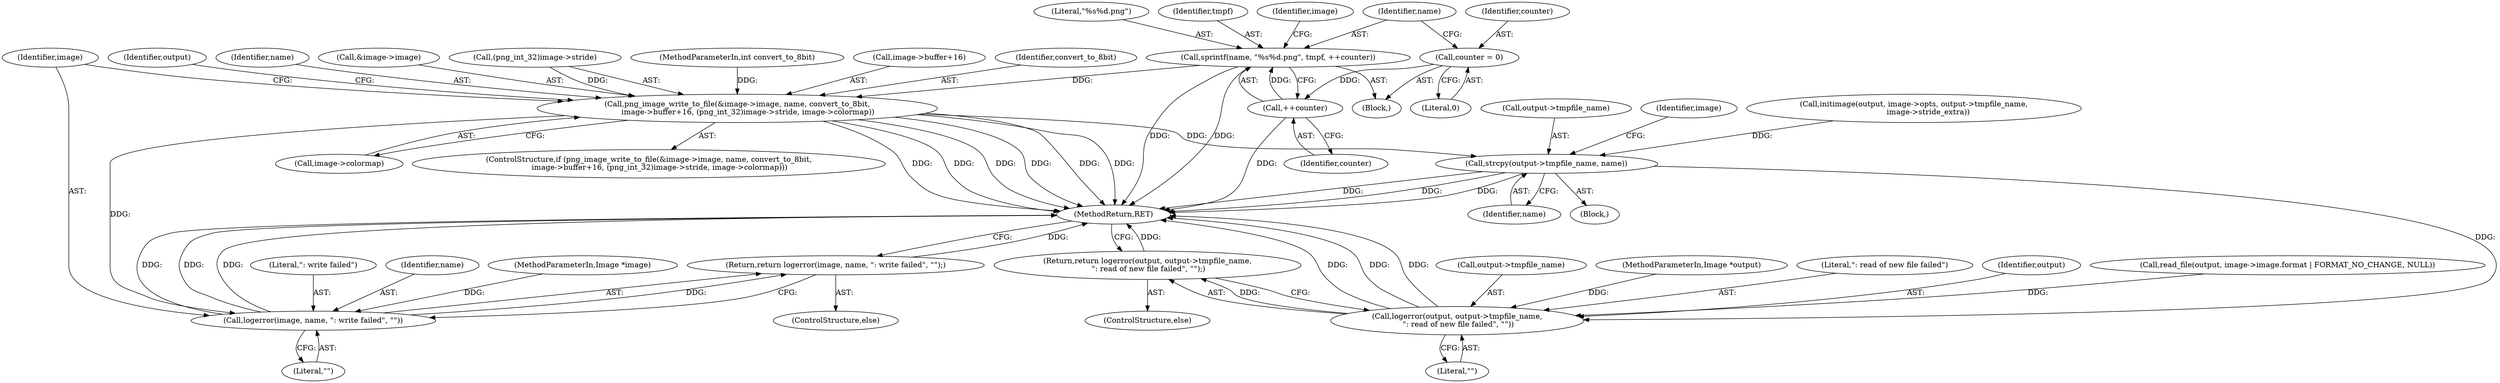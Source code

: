 digraph "0_Android_9d4853418ab2f754c2b63e091c29c5529b8b86ca_31@API" {
"1000221" [label="(Call,sprintf(name, \"%s%d.png\", tmpf, ++counter))"];
"1000225" [label="(Call,++counter)"];
"1000217" [label="(Call,counter = 0)"];
"1000228" [label="(Call,png_image_write_to_file(&image->image, name, convert_to_8bit,\n         image->buffer+16, (png_int_32)image->stride, image->colormap))"];
"1000260" [label="(Call,strcpy(output->tmpfile_name, name))"];
"1000333" [label="(Call,logerror(output, output->tmpfile_name,\n \": read of new file failed\", \"\"))"];
"1000332" [label="(Return,return logerror(output, output->tmpfile_name,\n \": read of new file failed\", \"\");)"];
"1000273" [label="(Call,logerror(image, name, \": write failed\", \"\"))"];
"1000272" [label="(Return,return logerror(image, name, \": write failed\", \"\");)"];
"1000234" [label="(Identifier,convert_to_8bit)"];
"1000227" [label="(ControlStructure,if (png_image_write_to_file(&image->image, name, convert_to_8bit,\n         image->buffer+16, (png_int_32)image->stride, image->colormap)))"];
"1000261" [label="(Call,output->tmpfile_name)"];
"1000250" [label="(Identifier,output)"];
"1000339" [label="(Literal,\"\")"];
"1000273" [label="(Call,logerror(image, name, \": write failed\", \"\"))"];
"1000268" [label="(Identifier,image)"];
"1000219" [label="(Literal,0)"];
"1000277" [label="(Literal,\"\")"];
"1000224" [label="(Identifier,tmpf)"];
"1000233" [label="(Identifier,name)"];
"1000229" [label="(Call,&image->image)"];
"1000340" [label="(MethodReturn,RET)"];
"1000274" [label="(Identifier,image)"];
"1000332" [label="(Return,return logerror(output, output->tmpfile_name,\n \": read of new file failed\", \"\");)"];
"1000276" [label="(Literal,\": write failed\")"];
"1000231" [label="(Identifier,image)"];
"1000223" [label="(Literal,\"%s%d.png\")"];
"1000218" [label="(Identifier,counter)"];
"1000228" [label="(Call,png_image_write_to_file(&image->image, name, convert_to_8bit,\n         image->buffer+16, (png_int_32)image->stride, image->colormap))"];
"1000275" [label="(Identifier,name)"];
"1000272" [label="(Return,return logerror(image, name, \": write failed\", \"\");)"];
"1000264" [label="(Identifier,name)"];
"1000107" [label="(MethodParameterIn,Image *image)"];
"1000335" [label="(Call,output->tmpfile_name)"];
"1000245" [label="(Call,image->colormap)"];
"1000260" [label="(Call,strcpy(output->tmpfile_name, name))"];
"1000249" [label="(Call,initimage(output, image->opts, output->tmpfile_name,\n            image->stride_extra))"];
"1000331" [label="(ControlStructure,else)"];
"1000221" [label="(Call,sprintf(name, \"%s%d.png\", tmpf, ++counter))"];
"1000106" [label="(MethodParameterIn,Image *output)"];
"1000338" [label="(Literal,\": read of new file failed\")"];
"1000334" [label="(Identifier,output)"];
"1000222" [label="(Identifier,name)"];
"1000279" [label="(Call,read_file(output, image->image.format | FORMAT_NO_CHANGE, NULL))"];
"1000333" [label="(Call,logerror(output, output->tmpfile_name,\n \": read of new file failed\", \"\"))"];
"1000271" [label="(ControlStructure,else)"];
"1000226" [label="(Identifier,counter)"];
"1000225" [label="(Call,++counter)"];
"1000240" [label="(Call,(png_int_32)image->stride)"];
"1000108" [label="(MethodParameterIn,int convert_to_8bit)"];
"1000215" [label="(Block,)"];
"1000235" [label="(Call,image->buffer+16)"];
"1000217" [label="(Call,counter = 0)"];
"1000248" [label="(Block,)"];
"1000221" -> "1000215"  [label="AST: "];
"1000221" -> "1000225"  [label="CFG: "];
"1000222" -> "1000221"  [label="AST: "];
"1000223" -> "1000221"  [label="AST: "];
"1000224" -> "1000221"  [label="AST: "];
"1000225" -> "1000221"  [label="AST: "];
"1000231" -> "1000221"  [label="CFG: "];
"1000221" -> "1000340"  [label="DDG: "];
"1000221" -> "1000340"  [label="DDG: "];
"1000225" -> "1000221"  [label="DDG: "];
"1000221" -> "1000228"  [label="DDG: "];
"1000225" -> "1000226"  [label="CFG: "];
"1000226" -> "1000225"  [label="AST: "];
"1000225" -> "1000340"  [label="DDG: "];
"1000217" -> "1000225"  [label="DDG: "];
"1000217" -> "1000215"  [label="AST: "];
"1000217" -> "1000219"  [label="CFG: "];
"1000218" -> "1000217"  [label="AST: "];
"1000219" -> "1000217"  [label="AST: "];
"1000222" -> "1000217"  [label="CFG: "];
"1000228" -> "1000227"  [label="AST: "];
"1000228" -> "1000245"  [label="CFG: "];
"1000229" -> "1000228"  [label="AST: "];
"1000233" -> "1000228"  [label="AST: "];
"1000234" -> "1000228"  [label="AST: "];
"1000235" -> "1000228"  [label="AST: "];
"1000240" -> "1000228"  [label="AST: "];
"1000245" -> "1000228"  [label="AST: "];
"1000250" -> "1000228"  [label="CFG: "];
"1000274" -> "1000228"  [label="CFG: "];
"1000228" -> "1000340"  [label="DDG: "];
"1000228" -> "1000340"  [label="DDG: "];
"1000228" -> "1000340"  [label="DDG: "];
"1000228" -> "1000340"  [label="DDG: "];
"1000228" -> "1000340"  [label="DDG: "];
"1000228" -> "1000340"  [label="DDG: "];
"1000108" -> "1000228"  [label="DDG: "];
"1000240" -> "1000228"  [label="DDG: "];
"1000228" -> "1000260"  [label="DDG: "];
"1000228" -> "1000273"  [label="DDG: "];
"1000260" -> "1000248"  [label="AST: "];
"1000260" -> "1000264"  [label="CFG: "];
"1000261" -> "1000260"  [label="AST: "];
"1000264" -> "1000260"  [label="AST: "];
"1000268" -> "1000260"  [label="CFG: "];
"1000260" -> "1000340"  [label="DDG: "];
"1000260" -> "1000340"  [label="DDG: "];
"1000260" -> "1000340"  [label="DDG: "];
"1000249" -> "1000260"  [label="DDG: "];
"1000260" -> "1000333"  [label="DDG: "];
"1000333" -> "1000332"  [label="AST: "];
"1000333" -> "1000339"  [label="CFG: "];
"1000334" -> "1000333"  [label="AST: "];
"1000335" -> "1000333"  [label="AST: "];
"1000338" -> "1000333"  [label="AST: "];
"1000339" -> "1000333"  [label="AST: "];
"1000332" -> "1000333"  [label="CFG: "];
"1000333" -> "1000340"  [label="DDG: "];
"1000333" -> "1000340"  [label="DDG: "];
"1000333" -> "1000340"  [label="DDG: "];
"1000333" -> "1000332"  [label="DDG: "];
"1000279" -> "1000333"  [label="DDG: "];
"1000106" -> "1000333"  [label="DDG: "];
"1000332" -> "1000331"  [label="AST: "];
"1000340" -> "1000332"  [label="CFG: "];
"1000332" -> "1000340"  [label="DDG: "];
"1000273" -> "1000272"  [label="AST: "];
"1000273" -> "1000277"  [label="CFG: "];
"1000274" -> "1000273"  [label="AST: "];
"1000275" -> "1000273"  [label="AST: "];
"1000276" -> "1000273"  [label="AST: "];
"1000277" -> "1000273"  [label="AST: "];
"1000272" -> "1000273"  [label="CFG: "];
"1000273" -> "1000340"  [label="DDG: "];
"1000273" -> "1000340"  [label="DDG: "];
"1000273" -> "1000340"  [label="DDG: "];
"1000273" -> "1000272"  [label="DDG: "];
"1000107" -> "1000273"  [label="DDG: "];
"1000272" -> "1000271"  [label="AST: "];
"1000340" -> "1000272"  [label="CFG: "];
"1000272" -> "1000340"  [label="DDG: "];
}
